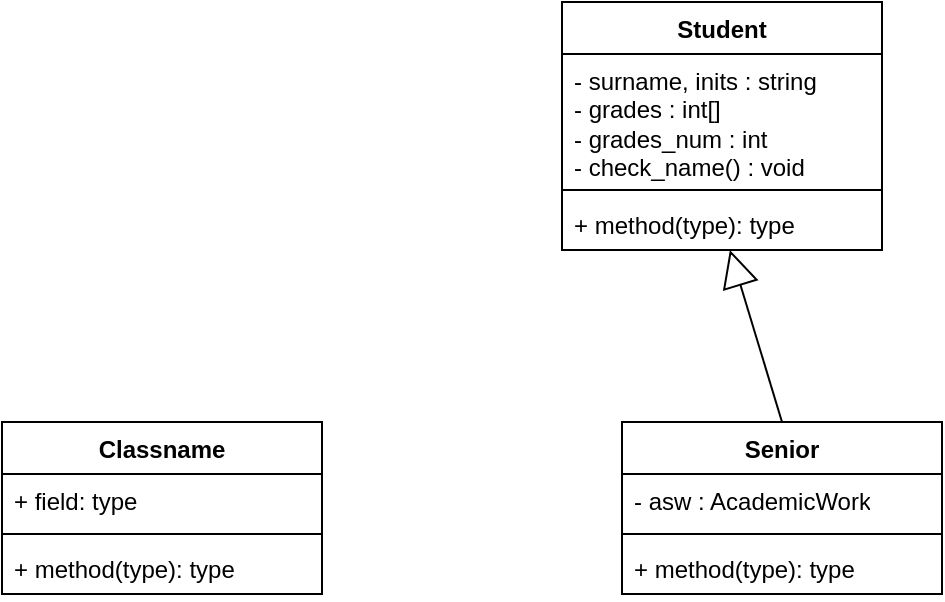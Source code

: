 <mxfile version="22.1.11" type="device">
  <diagram name="Страница — 1" id="xiL6FpsiQytq7mimfC3D">
    <mxGraphModel dx="280" dy="588" grid="1" gridSize="10" guides="1" tooltips="1" connect="1" arrows="1" fold="1" page="1" pageScale="1" pageWidth="827" pageHeight="1169" math="0" shadow="0">
      <root>
        <mxCell id="0" />
        <mxCell id="1" parent="0" />
        <mxCell id="a-z_ltJaOPT3_xivGr6o-18" value="Senior" style="swimlane;fontStyle=1;align=center;verticalAlign=top;childLayout=stackLayout;horizontal=1;startSize=26;horizontalStack=0;resizeParent=1;resizeParentMax=0;resizeLast=0;collapsible=1;marginBottom=0;whiteSpace=wrap;html=1;" vertex="1" parent="1">
          <mxGeometry x="430" y="260" width="160" height="86" as="geometry" />
        </mxCell>
        <mxCell id="a-z_ltJaOPT3_xivGr6o-19" value="- asw : AcademicWork" style="text;strokeColor=none;fillColor=none;align=left;verticalAlign=top;spacingLeft=4;spacingRight=4;overflow=hidden;rotatable=0;points=[[0,0.5],[1,0.5]];portConstraint=eastwest;whiteSpace=wrap;html=1;" vertex="1" parent="a-z_ltJaOPT3_xivGr6o-18">
          <mxGeometry y="26" width="160" height="26" as="geometry" />
        </mxCell>
        <mxCell id="a-z_ltJaOPT3_xivGr6o-20" value="" style="line;strokeWidth=1;fillColor=none;align=left;verticalAlign=middle;spacingTop=-1;spacingLeft=3;spacingRight=3;rotatable=0;labelPosition=right;points=[];portConstraint=eastwest;strokeColor=inherit;" vertex="1" parent="a-z_ltJaOPT3_xivGr6o-18">
          <mxGeometry y="52" width="160" height="8" as="geometry" />
        </mxCell>
        <mxCell id="a-z_ltJaOPT3_xivGr6o-21" value="+ method(type): type" style="text;strokeColor=none;fillColor=none;align=left;verticalAlign=top;spacingLeft=4;spacingRight=4;overflow=hidden;rotatable=0;points=[[0,0.5],[1,0.5]];portConstraint=eastwest;whiteSpace=wrap;html=1;" vertex="1" parent="a-z_ltJaOPT3_xivGr6o-18">
          <mxGeometry y="60" width="160" height="26" as="geometry" />
        </mxCell>
        <mxCell id="a-z_ltJaOPT3_xivGr6o-22" value="Classname" style="swimlane;fontStyle=1;align=center;verticalAlign=top;childLayout=stackLayout;horizontal=1;startSize=26;horizontalStack=0;resizeParent=1;resizeParentMax=0;resizeLast=0;collapsible=1;marginBottom=0;whiteSpace=wrap;html=1;" vertex="1" parent="1">
          <mxGeometry x="120" y="260" width="160" height="86" as="geometry" />
        </mxCell>
        <mxCell id="a-z_ltJaOPT3_xivGr6o-23" value="+ field: type" style="text;strokeColor=none;fillColor=none;align=left;verticalAlign=top;spacingLeft=4;spacingRight=4;overflow=hidden;rotatable=0;points=[[0,0.5],[1,0.5]];portConstraint=eastwest;whiteSpace=wrap;html=1;" vertex="1" parent="a-z_ltJaOPT3_xivGr6o-22">
          <mxGeometry y="26" width="160" height="26" as="geometry" />
        </mxCell>
        <mxCell id="a-z_ltJaOPT3_xivGr6o-24" value="" style="line;strokeWidth=1;fillColor=none;align=left;verticalAlign=middle;spacingTop=-1;spacingLeft=3;spacingRight=3;rotatable=0;labelPosition=right;points=[];portConstraint=eastwest;strokeColor=inherit;" vertex="1" parent="a-z_ltJaOPT3_xivGr6o-22">
          <mxGeometry y="52" width="160" height="8" as="geometry" />
        </mxCell>
        <mxCell id="a-z_ltJaOPT3_xivGr6o-25" value="+ method(type): type" style="text;strokeColor=none;fillColor=none;align=left;verticalAlign=top;spacingLeft=4;spacingRight=4;overflow=hidden;rotatable=0;points=[[0,0.5],[1,0.5]];portConstraint=eastwest;whiteSpace=wrap;html=1;" vertex="1" parent="a-z_ltJaOPT3_xivGr6o-22">
          <mxGeometry y="60" width="160" height="26" as="geometry" />
        </mxCell>
        <mxCell id="a-z_ltJaOPT3_xivGr6o-26" value="Student" style="swimlane;fontStyle=1;align=center;verticalAlign=top;childLayout=stackLayout;horizontal=1;startSize=26;horizontalStack=0;resizeParent=1;resizeParentMax=0;resizeLast=0;collapsible=1;marginBottom=0;whiteSpace=wrap;html=1;" vertex="1" parent="1">
          <mxGeometry x="400" y="50" width="160" height="124" as="geometry" />
        </mxCell>
        <mxCell id="a-z_ltJaOPT3_xivGr6o-27" value="- surname, inits : string&lt;br&gt;- grades : int[]&lt;br&gt;- grades_num : int&lt;br&gt;- check_name() : void" style="text;strokeColor=none;fillColor=none;align=left;verticalAlign=top;spacingLeft=4;spacingRight=4;overflow=hidden;rotatable=0;points=[[0,0.5],[1,0.5]];portConstraint=eastwest;whiteSpace=wrap;html=1;" vertex="1" parent="a-z_ltJaOPT3_xivGr6o-26">
          <mxGeometry y="26" width="160" height="64" as="geometry" />
        </mxCell>
        <mxCell id="a-z_ltJaOPT3_xivGr6o-28" value="" style="line;strokeWidth=1;fillColor=none;align=left;verticalAlign=middle;spacingTop=-1;spacingLeft=3;spacingRight=3;rotatable=0;labelPosition=right;points=[];portConstraint=eastwest;strokeColor=inherit;" vertex="1" parent="a-z_ltJaOPT3_xivGr6o-26">
          <mxGeometry y="90" width="160" height="8" as="geometry" />
        </mxCell>
        <mxCell id="a-z_ltJaOPT3_xivGr6o-29" value="+ method(type): type" style="text;strokeColor=none;fillColor=none;align=left;verticalAlign=top;spacingLeft=4;spacingRight=4;overflow=hidden;rotatable=0;points=[[0,0.5],[1,0.5]];portConstraint=eastwest;whiteSpace=wrap;html=1;" vertex="1" parent="a-z_ltJaOPT3_xivGr6o-26">
          <mxGeometry y="98" width="160" height="26" as="geometry" />
        </mxCell>
        <mxCell id="a-z_ltJaOPT3_xivGr6o-30" value="&lt;br&gt;" style="endArrow=block;endSize=16;endFill=0;html=1;rounded=0;exitX=0.5;exitY=0;exitDx=0;exitDy=0;" edge="1" parent="1" source="a-z_ltJaOPT3_xivGr6o-18" target="a-z_ltJaOPT3_xivGr6o-29">
          <mxGeometry width="160" relative="1" as="geometry">
            <mxPoint x="400" y="300" as="sourcePoint" />
            <mxPoint x="560" y="300" as="targetPoint" />
            <Array as="points" />
          </mxGeometry>
        </mxCell>
      </root>
    </mxGraphModel>
  </diagram>
</mxfile>
